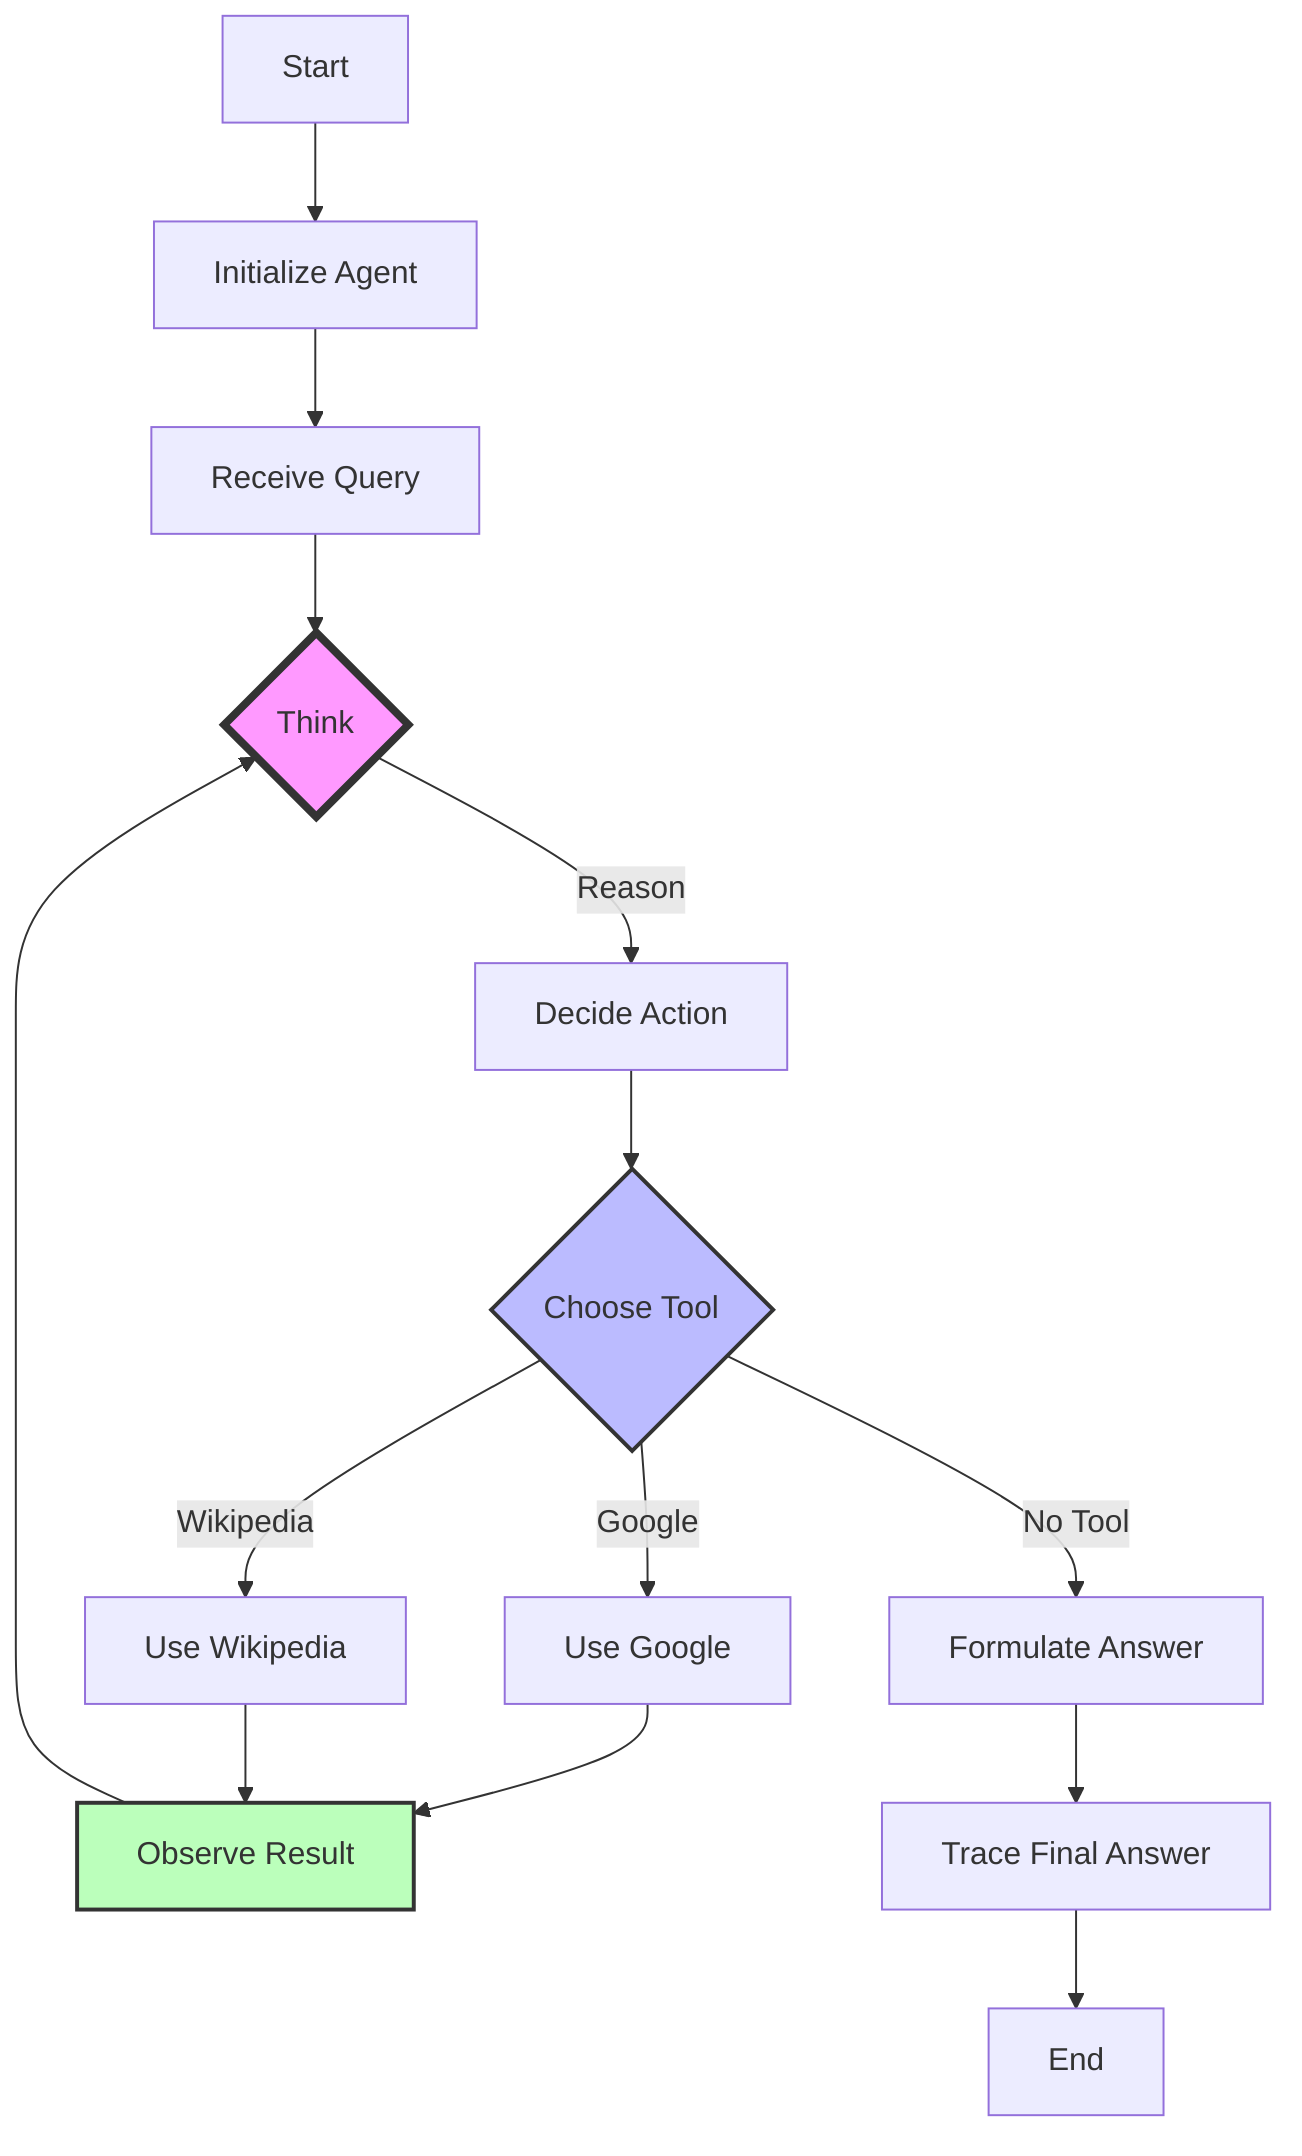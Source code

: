 graph TD
    A[Start] --> B[Initialize Agent]
    B --> C[Receive Query]
    C --> D{Think}
    D --> |Reason| E[Decide Action]
    E --> F{Choose Tool}
    F --> |Google| G[Use Google]
    F --> |Wikipedia| H[Use Wikipedia]
    F --> |No Tool| I[Formulate Answer]
    G --> J[Observe Result]
    H --> J
    J --> D
    I --> K[Trace Final Answer]
    K --> L[End]

    style D fill:#f9f,stroke:#333,stroke-width:4px
    style F fill:#bbf,stroke:#333,stroke-width:2px
    style J fill:#bfb,stroke:#333,stroke-width:2px
